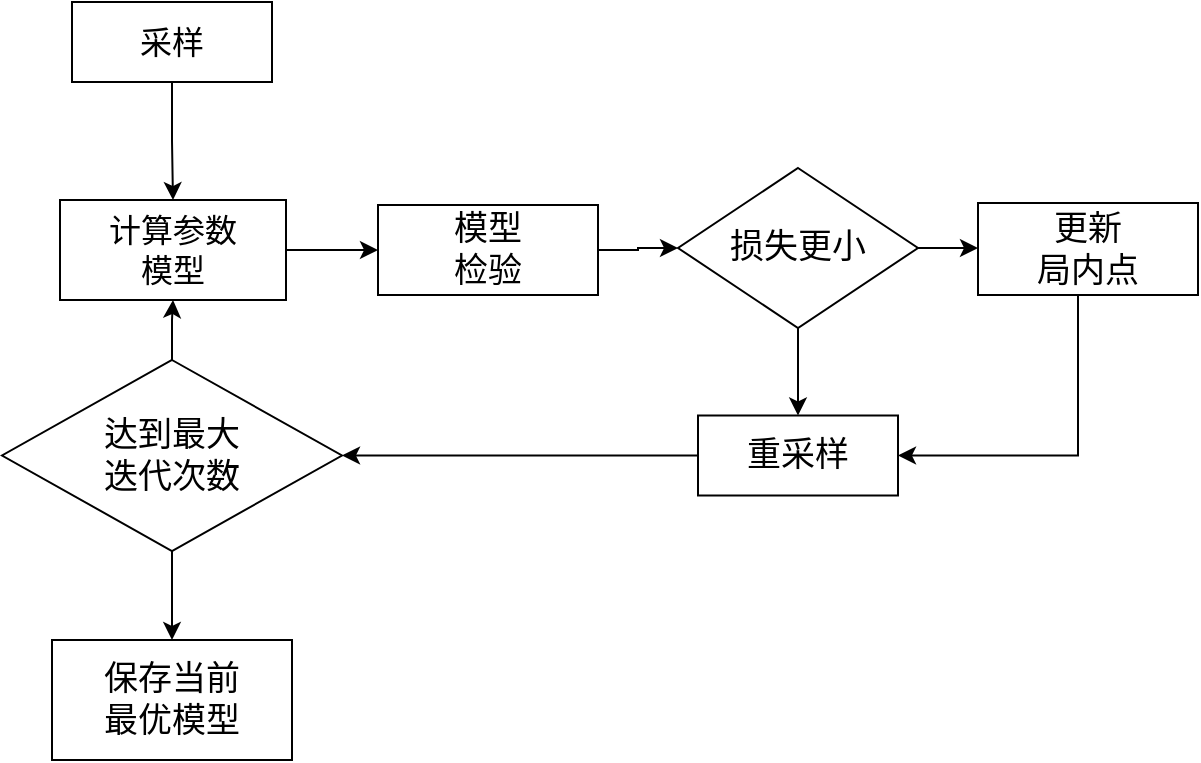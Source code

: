 <mxfile version="14.6.12" type="github">
  <diagram id="mJHM9Z8P4OZ1wgG9llbX" name="Page-1">
    <mxGraphModel dx="1185" dy="588" grid="1" gridSize="10" guides="1" tooltips="1" connect="1" arrows="1" fold="1" page="1" pageScale="1" pageWidth="827" pageHeight="1169" math="0" shadow="0">
      <root>
        <mxCell id="0" />
        <mxCell id="1" parent="0" />
        <mxCell id="VphRcZ4iSKFn43iIkgUj-14" style="edgeStyle=orthogonalEdgeStyle;rounded=0;orthogonalLoop=1;jettySize=auto;html=1;entryX=0;entryY=0.5;entryDx=0;entryDy=0;" edge="1" parent="1" source="VphRcZ4iSKFn43iIkgUj-5" target="VphRcZ4iSKFn43iIkgUj-7">
          <mxGeometry relative="1" as="geometry" />
        </mxCell>
        <mxCell id="VphRcZ4iSKFn43iIkgUj-5" value="&lt;span style=&quot;font-size: 16px&quot;&gt;计算参数&lt;br&gt;模型&lt;/span&gt;" style="rounded=0;whiteSpace=wrap;html=1;" vertex="1" parent="1">
          <mxGeometry x="101" y="490" width="113" height="50" as="geometry" />
        </mxCell>
        <mxCell id="VphRcZ4iSKFn43iIkgUj-28" style="edgeStyle=orthogonalEdgeStyle;rounded=0;orthogonalLoop=1;jettySize=auto;html=1;entryX=0;entryY=0.5;entryDx=0;entryDy=0;" edge="1" parent="1" source="VphRcZ4iSKFn43iIkgUj-7" target="VphRcZ4iSKFn43iIkgUj-23">
          <mxGeometry relative="1" as="geometry" />
        </mxCell>
        <mxCell id="VphRcZ4iSKFn43iIkgUj-7" value="&lt;font style=&quot;font-size: 17px&quot;&gt;模型&lt;br&gt;检验&lt;/font&gt;" style="rounded=0;whiteSpace=wrap;html=1;" vertex="1" parent="1">
          <mxGeometry x="260" y="492.5" width="110" height="45" as="geometry" />
        </mxCell>
        <mxCell id="VphRcZ4iSKFn43iIkgUj-31" style="edgeStyle=orthogonalEdgeStyle;rounded=0;orthogonalLoop=1;jettySize=auto;html=1;entryX=1;entryY=0.5;entryDx=0;entryDy=0;" edge="1" parent="1" source="VphRcZ4iSKFn43iIkgUj-8" target="VphRcZ4iSKFn43iIkgUj-20">
          <mxGeometry relative="1" as="geometry">
            <Array as="points">
              <mxPoint x="610" y="618" />
            </Array>
          </mxGeometry>
        </mxCell>
        <mxCell id="VphRcZ4iSKFn43iIkgUj-8" value="&lt;font style=&quot;font-size: 17px&quot;&gt;更新&lt;br&gt;局内点&lt;/font&gt;" style="rounded=0;whiteSpace=wrap;html=1;" vertex="1" parent="1">
          <mxGeometry x="560" y="491.5" width="110" height="46" as="geometry" />
        </mxCell>
        <mxCell id="VphRcZ4iSKFn43iIkgUj-13" style="edgeStyle=orthogonalEdgeStyle;rounded=0;orthogonalLoop=1;jettySize=auto;html=1;entryX=0.5;entryY=0;entryDx=0;entryDy=0;" edge="1" parent="1" source="VphRcZ4iSKFn43iIkgUj-11" target="VphRcZ4iSKFn43iIkgUj-5">
          <mxGeometry relative="1" as="geometry" />
        </mxCell>
        <mxCell id="VphRcZ4iSKFn43iIkgUj-11" value="&lt;font style=&quot;font-size: 16px&quot;&gt;采样&lt;/font&gt;" style="rounded=0;whiteSpace=wrap;html=1;" vertex="1" parent="1">
          <mxGeometry x="107" y="391" width="100" height="40" as="geometry" />
        </mxCell>
        <mxCell id="VphRcZ4iSKFn43iIkgUj-25" style="edgeStyle=orthogonalEdgeStyle;rounded=0;orthogonalLoop=1;jettySize=auto;html=1;entryX=0.5;entryY=1;entryDx=0;entryDy=0;" edge="1" parent="1" source="VphRcZ4iSKFn43iIkgUj-15" target="VphRcZ4iSKFn43iIkgUj-5">
          <mxGeometry relative="1" as="geometry" />
        </mxCell>
        <mxCell id="VphRcZ4iSKFn43iIkgUj-26" style="edgeStyle=orthogonalEdgeStyle;rounded=0;orthogonalLoop=1;jettySize=auto;html=1;entryX=0.5;entryY=0;entryDx=0;entryDy=0;" edge="1" parent="1" source="VphRcZ4iSKFn43iIkgUj-15" target="VphRcZ4iSKFn43iIkgUj-27">
          <mxGeometry relative="1" as="geometry">
            <mxPoint x="157" y="710" as="targetPoint" />
          </mxGeometry>
        </mxCell>
        <mxCell id="VphRcZ4iSKFn43iIkgUj-15" value="&lt;font style=&quot;font-size: 17px&quot;&gt;达到最大&lt;br&gt;迭代次数&lt;/font&gt;" style="rhombus;whiteSpace=wrap;html=1;" vertex="1" parent="1">
          <mxGeometry x="72" y="570" width="170" height="95.5" as="geometry" />
        </mxCell>
        <mxCell id="VphRcZ4iSKFn43iIkgUj-24" style="edgeStyle=orthogonalEdgeStyle;rounded=0;orthogonalLoop=1;jettySize=auto;html=1;entryX=1;entryY=0.5;entryDx=0;entryDy=0;" edge="1" parent="1" source="VphRcZ4iSKFn43iIkgUj-20" target="VphRcZ4iSKFn43iIkgUj-15">
          <mxGeometry relative="1" as="geometry" />
        </mxCell>
        <mxCell id="VphRcZ4iSKFn43iIkgUj-20" value="&lt;font style=&quot;font-size: 17px&quot;&gt;重采样&lt;/font&gt;" style="rounded=0;whiteSpace=wrap;html=1;" vertex="1" parent="1">
          <mxGeometry x="420" y="597.75" width="100" height="40" as="geometry" />
        </mxCell>
        <mxCell id="VphRcZ4iSKFn43iIkgUj-29" style="edgeStyle=orthogonalEdgeStyle;rounded=0;orthogonalLoop=1;jettySize=auto;html=1;exitX=1;exitY=0.5;exitDx=0;exitDy=0;entryX=0;entryY=0.5;entryDx=0;entryDy=0;" edge="1" parent="1" source="VphRcZ4iSKFn43iIkgUj-23" target="VphRcZ4iSKFn43iIkgUj-8">
          <mxGeometry relative="1" as="geometry" />
        </mxCell>
        <mxCell id="VphRcZ4iSKFn43iIkgUj-32" style="edgeStyle=orthogonalEdgeStyle;rounded=0;orthogonalLoop=1;jettySize=auto;html=1;exitX=0.5;exitY=1;exitDx=0;exitDy=0;entryX=0.5;entryY=0;entryDx=0;entryDy=0;" edge="1" parent="1" source="VphRcZ4iSKFn43iIkgUj-23" target="VphRcZ4iSKFn43iIkgUj-20">
          <mxGeometry relative="1" as="geometry" />
        </mxCell>
        <mxCell id="VphRcZ4iSKFn43iIkgUj-23" value="&lt;font style=&quot;font-size: 17px&quot;&gt;损失更小&lt;/font&gt;" style="rhombus;whiteSpace=wrap;html=1;" vertex="1" parent="1">
          <mxGeometry x="410" y="474" width="120" height="80" as="geometry" />
        </mxCell>
        <mxCell id="VphRcZ4iSKFn43iIkgUj-27" value="&lt;font style=&quot;font-size: 17px&quot;&gt;保存当前&lt;br&gt;最优模型&lt;/font&gt;" style="rounded=0;whiteSpace=wrap;html=1;" vertex="1" parent="1">
          <mxGeometry x="97" y="710" width="120" height="60" as="geometry" />
        </mxCell>
      </root>
    </mxGraphModel>
  </diagram>
</mxfile>
